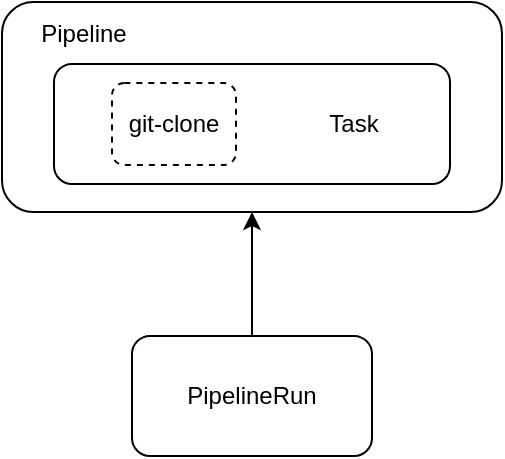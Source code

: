<mxfile version="24.7.17">
  <diagram name="第 1 页" id="BCCBoekBYI5Rz_YFW93R">
    <mxGraphModel dx="1302" dy="758" grid="0" gridSize="10" guides="1" tooltips="1" connect="1" arrows="1" fold="1" page="1" pageScale="1" pageWidth="1169" pageHeight="827" math="0" shadow="0">
      <root>
        <mxCell id="0" />
        <mxCell id="1" parent="0" />
        <mxCell id="HlgGpDfsv6TwYngPDT2Y-6" value="" style="rounded=1;whiteSpace=wrap;html=1;fillColor=none;" vertex="1" parent="1">
          <mxGeometry x="459" y="285" width="250" height="105" as="geometry" />
        </mxCell>
        <mxCell id="HlgGpDfsv6TwYngPDT2Y-1" value="" style="rounded=1;whiteSpace=wrap;html=1;fillColor=none;" vertex="1" parent="1">
          <mxGeometry x="485" y="316" width="198" height="60" as="geometry" />
        </mxCell>
        <mxCell id="HlgGpDfsv6TwYngPDT2Y-2" value="Task" style="text;html=1;align=center;verticalAlign=middle;whiteSpace=wrap;rounded=0;" vertex="1" parent="1">
          <mxGeometry x="605" y="331" width="60" height="30" as="geometry" />
        </mxCell>
        <mxCell id="HlgGpDfsv6TwYngPDT2Y-3" value="git-clone" style="rounded=1;whiteSpace=wrap;html=1;dashed=1;fillColor=none;" vertex="1" parent="1">
          <mxGeometry x="514" y="325.5" width="62" height="41" as="geometry" />
        </mxCell>
        <mxCell id="HlgGpDfsv6TwYngPDT2Y-5" style="edgeStyle=orthogonalEdgeStyle;rounded=0;orthogonalLoop=1;jettySize=auto;html=1;entryX=0.5;entryY=1;entryDx=0;entryDy=0;" edge="1" parent="1" source="HlgGpDfsv6TwYngPDT2Y-4" target="HlgGpDfsv6TwYngPDT2Y-6">
          <mxGeometry relative="1" as="geometry">
            <mxPoint x="582" y="390" as="targetPoint" />
          </mxGeometry>
        </mxCell>
        <mxCell id="HlgGpDfsv6TwYngPDT2Y-4" value="PipelineRun" style="rounded=1;whiteSpace=wrap;html=1;fillColor=none;" vertex="1" parent="1">
          <mxGeometry x="524" y="452" width="120" height="60" as="geometry" />
        </mxCell>
        <mxCell id="HlgGpDfsv6TwYngPDT2Y-7" value="Pipeline" style="text;html=1;align=center;verticalAlign=middle;whiteSpace=wrap;rounded=0;" vertex="1" parent="1">
          <mxGeometry x="470" y="286" width="60" height="30" as="geometry" />
        </mxCell>
      </root>
    </mxGraphModel>
  </diagram>
</mxfile>
